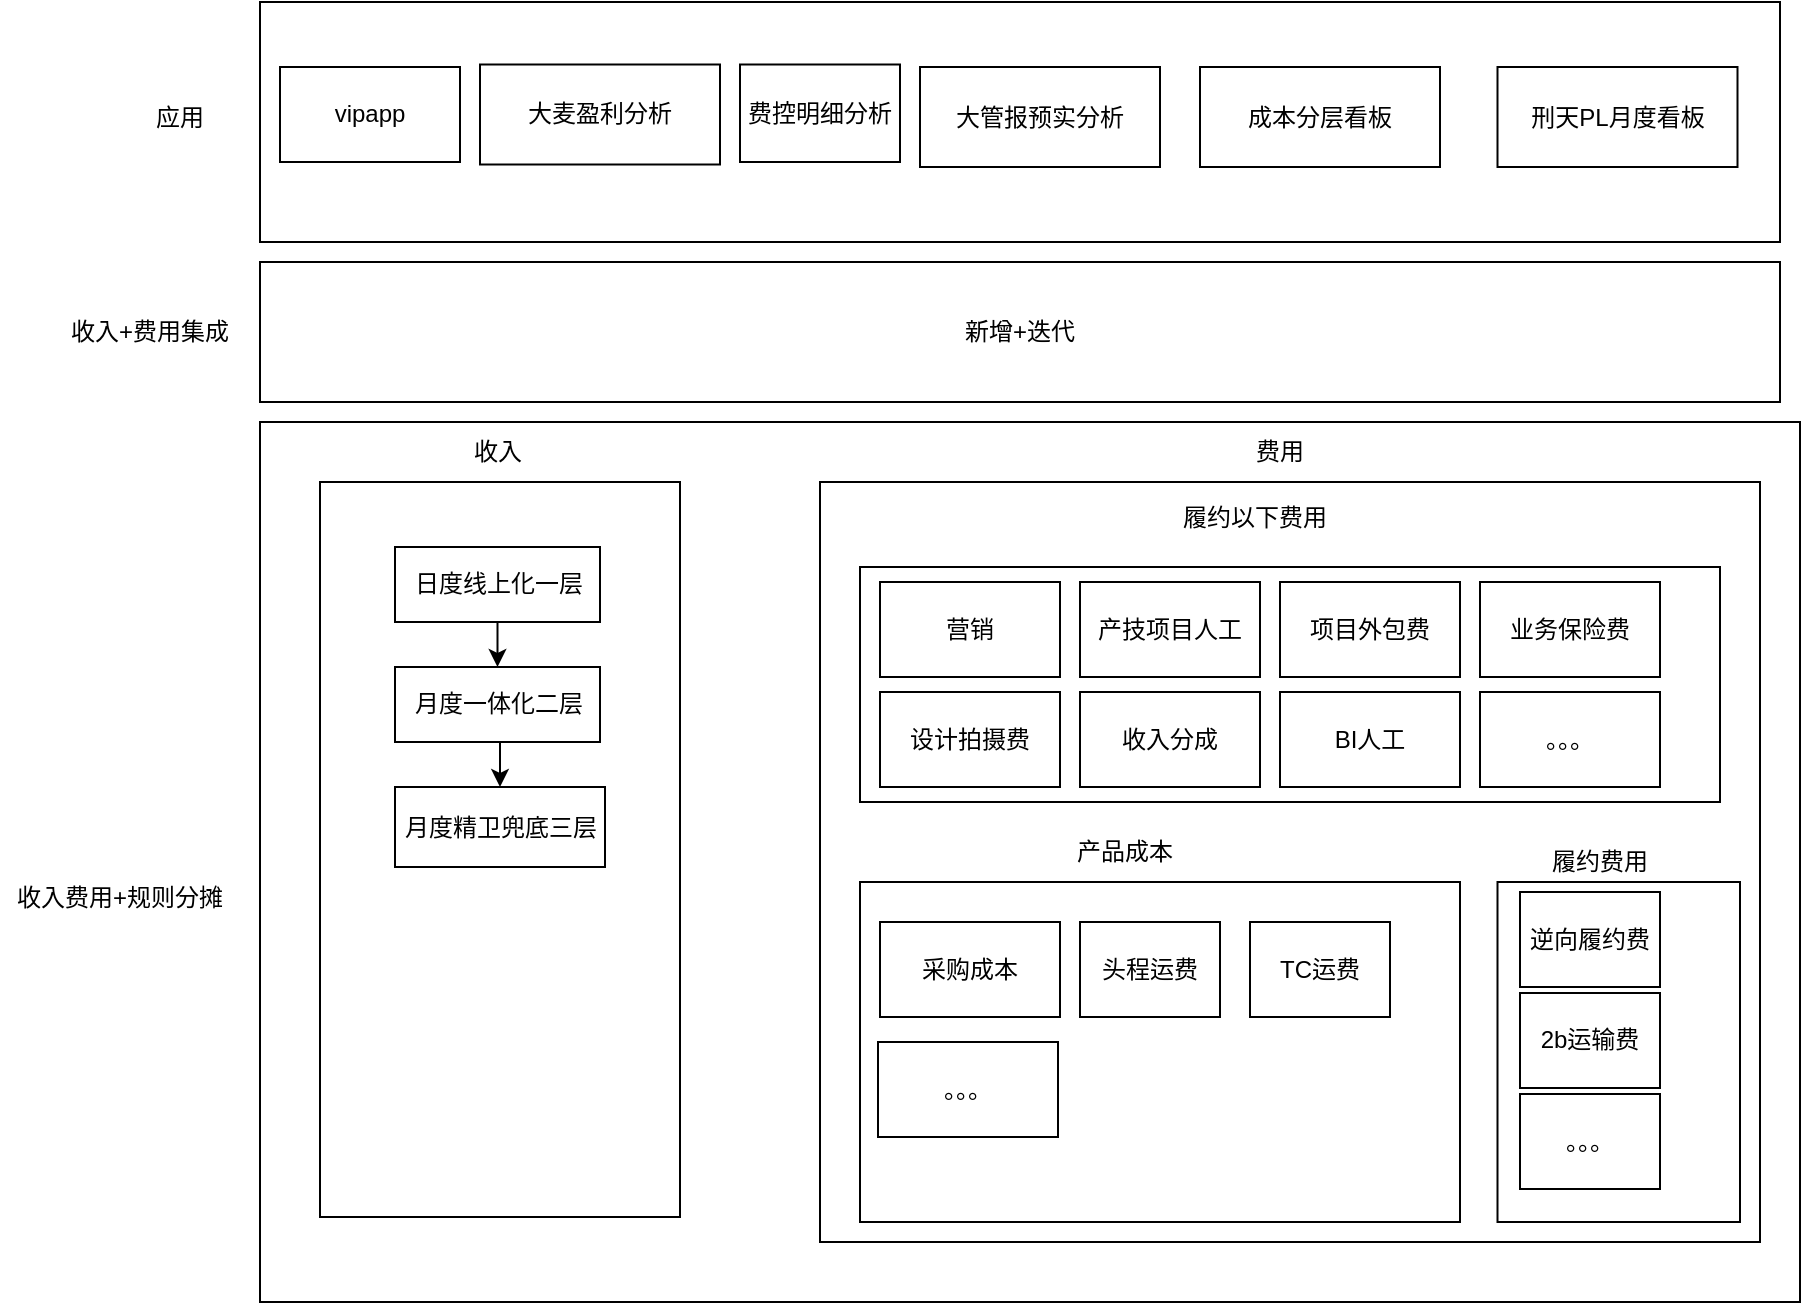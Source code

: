 <mxfile version="25.0.3">
  <diagram name="第 1 页" id="AUvHnZDIItohH6egJobj">
    <mxGraphModel dx="1789" dy="700" grid="1" gridSize="10" guides="1" tooltips="1" connect="1" arrows="1" fold="1" page="1" pageScale="1" pageWidth="827" pageHeight="1169" math="0" shadow="0">
      <root>
        <mxCell id="0" />
        <mxCell id="1" parent="0" />
        <mxCell id="qGcrRXvkYBeC9DR_U5yj-5" value="" style="rounded=0;whiteSpace=wrap;html=1;" vertex="1" parent="1">
          <mxGeometry x="60" y="150" width="760" height="120" as="geometry" />
        </mxCell>
        <mxCell id="qGcrRXvkYBeC9DR_U5yj-1" value="vipapp" style="rounded=0;whiteSpace=wrap;html=1;" vertex="1" parent="1">
          <mxGeometry x="70" y="182.5" width="90" height="47.5" as="geometry" />
        </mxCell>
        <mxCell id="qGcrRXvkYBeC9DR_U5yj-2" value="大麦盈利分析" style="rounded=0;whiteSpace=wrap;html=1;" vertex="1" parent="1">
          <mxGeometry x="170" y="181.25" width="120" height="50" as="geometry" />
        </mxCell>
        <mxCell id="qGcrRXvkYBeC9DR_U5yj-3" value="大管报预实分析" style="rounded=0;whiteSpace=wrap;html=1;" vertex="1" parent="1">
          <mxGeometry x="390" y="182.5" width="120" height="50" as="geometry" />
        </mxCell>
        <mxCell id="qGcrRXvkYBeC9DR_U5yj-4" value="成本分层看板" style="rounded=0;whiteSpace=wrap;html=1;" vertex="1" parent="1">
          <mxGeometry x="530" y="182.5" width="120" height="50" as="geometry" />
        </mxCell>
        <mxCell id="qGcrRXvkYBeC9DR_U5yj-6" value="应用" style="text;html=1;align=center;verticalAlign=middle;whiteSpace=wrap;rounded=0;" vertex="1" parent="1">
          <mxGeometry x="-10" y="192.5" width="60" height="30" as="geometry" />
        </mxCell>
        <mxCell id="qGcrRXvkYBeC9DR_U5yj-7" value="刑天PL月度看板" style="rounded=0;whiteSpace=wrap;html=1;" vertex="1" parent="1">
          <mxGeometry x="678.75" y="182.5" width="120" height="50" as="geometry" />
        </mxCell>
        <mxCell id="qGcrRXvkYBeC9DR_U5yj-8" value="新增+迭代" style="rounded=0;whiteSpace=wrap;html=1;" vertex="1" parent="1">
          <mxGeometry x="60" y="280" width="760" height="70" as="geometry" />
        </mxCell>
        <mxCell id="qGcrRXvkYBeC9DR_U5yj-11" value="收入+费用集成" style="text;html=1;align=center;verticalAlign=middle;whiteSpace=wrap;rounded=0;" vertex="1" parent="1">
          <mxGeometry x="-40" y="300" width="90" height="30" as="geometry" />
        </mxCell>
        <mxCell id="qGcrRXvkYBeC9DR_U5yj-12" value="" style="rounded=0;whiteSpace=wrap;html=1;" vertex="1" parent="1">
          <mxGeometry x="60" y="360" width="770" height="440" as="geometry" />
        </mxCell>
        <mxCell id="qGcrRXvkYBeC9DR_U5yj-13" value="" style="rounded=0;whiteSpace=wrap;html=1;" vertex="1" parent="1">
          <mxGeometry x="90" y="390" width="180" height="367.5" as="geometry" />
        </mxCell>
        <mxCell id="qGcrRXvkYBeC9DR_U5yj-10" value="收入" style="text;html=1;align=center;verticalAlign=middle;whiteSpace=wrap;rounded=0;" vertex="1" parent="1">
          <mxGeometry x="148.75" y="360" width="60" height="30" as="geometry" />
        </mxCell>
        <mxCell id="qGcrRXvkYBeC9DR_U5yj-14" value="收入费用+规则分摊" style="text;html=1;align=center;verticalAlign=middle;whiteSpace=wrap;rounded=0;" vertex="1" parent="1">
          <mxGeometry x="-70" y="582.5" width="120" height="30" as="geometry" />
        </mxCell>
        <mxCell id="qGcrRXvkYBeC9DR_U5yj-15" value="费控明细分析" style="rounded=0;whiteSpace=wrap;html=1;" vertex="1" parent="1">
          <mxGeometry x="300" y="181.25" width="80" height="48.75" as="geometry" />
        </mxCell>
        <mxCell id="qGcrRXvkYBeC9DR_U5yj-20" style="edgeStyle=orthogonalEdgeStyle;rounded=0;orthogonalLoop=1;jettySize=auto;html=1;exitX=0.5;exitY=1;exitDx=0;exitDy=0;entryX=0.5;entryY=0;entryDx=0;entryDy=0;" edge="1" parent="1" source="qGcrRXvkYBeC9DR_U5yj-16" target="qGcrRXvkYBeC9DR_U5yj-17">
          <mxGeometry relative="1" as="geometry" />
        </mxCell>
        <mxCell id="qGcrRXvkYBeC9DR_U5yj-16" value="日度线上化一层" style="rounded=0;whiteSpace=wrap;html=1;" vertex="1" parent="1">
          <mxGeometry x="127.5" y="422.5" width="102.5" height="37.5" as="geometry" />
        </mxCell>
        <mxCell id="qGcrRXvkYBeC9DR_U5yj-21" style="edgeStyle=orthogonalEdgeStyle;rounded=0;orthogonalLoop=1;jettySize=auto;html=1;exitX=0.5;exitY=1;exitDx=0;exitDy=0;entryX=0.5;entryY=0;entryDx=0;entryDy=0;" edge="1" parent="1" source="qGcrRXvkYBeC9DR_U5yj-17" target="qGcrRXvkYBeC9DR_U5yj-18">
          <mxGeometry relative="1" as="geometry" />
        </mxCell>
        <mxCell id="qGcrRXvkYBeC9DR_U5yj-17" value="月度一体化二层" style="rounded=0;whiteSpace=wrap;html=1;" vertex="1" parent="1">
          <mxGeometry x="127.5" y="482.5" width="102.5" height="37.5" as="geometry" />
        </mxCell>
        <mxCell id="qGcrRXvkYBeC9DR_U5yj-18" value="月度精卫兜底三层" style="rounded=0;whiteSpace=wrap;html=1;" vertex="1" parent="1">
          <mxGeometry x="127.5" y="542.5" width="105" height="40" as="geometry" />
        </mxCell>
        <mxCell id="qGcrRXvkYBeC9DR_U5yj-19" value="" style="rounded=0;whiteSpace=wrap;html=1;" vertex="1" parent="1">
          <mxGeometry x="340" y="390" width="470" height="380" as="geometry" />
        </mxCell>
        <mxCell id="qGcrRXvkYBeC9DR_U5yj-22" value="费用" style="text;html=1;align=center;verticalAlign=middle;whiteSpace=wrap;rounded=0;" vertex="1" parent="1">
          <mxGeometry x="540" y="360" width="60" height="30" as="geometry" />
        </mxCell>
        <mxCell id="qGcrRXvkYBeC9DR_U5yj-23" value="" style="rounded=0;whiteSpace=wrap;html=1;" vertex="1" parent="1">
          <mxGeometry x="678.75" y="590" width="121.25" height="170" as="geometry" />
        </mxCell>
        <mxCell id="qGcrRXvkYBeC9DR_U5yj-24" value="履约费用" style="text;html=1;align=center;verticalAlign=middle;whiteSpace=wrap;rounded=0;" vertex="1" parent="1">
          <mxGeometry x="700" y="565" width="60" height="30" as="geometry" />
        </mxCell>
        <mxCell id="qGcrRXvkYBeC9DR_U5yj-25" value="" style="rounded=0;whiteSpace=wrap;html=1;" vertex="1" parent="1">
          <mxGeometry x="360" y="432.5" width="430" height="117.5" as="geometry" />
        </mxCell>
        <mxCell id="qGcrRXvkYBeC9DR_U5yj-26" value="履约以下费用" style="text;html=1;align=center;verticalAlign=middle;whiteSpace=wrap;rounded=0;" vertex="1" parent="1">
          <mxGeometry x="520" y="392.5" width="74.75" height="30" as="geometry" />
        </mxCell>
        <mxCell id="qGcrRXvkYBeC9DR_U5yj-29" value="营销" style="rounded=0;whiteSpace=wrap;html=1;" vertex="1" parent="1">
          <mxGeometry x="370" y="440" width="90" height="47.5" as="geometry" />
        </mxCell>
        <mxCell id="qGcrRXvkYBeC9DR_U5yj-30" value="收入分成" style="rounded=0;whiteSpace=wrap;html=1;" vertex="1" parent="1">
          <mxGeometry x="470" y="495" width="90" height="47.5" as="geometry" />
        </mxCell>
        <mxCell id="qGcrRXvkYBeC9DR_U5yj-31" value="设计拍摄费" style="rounded=0;whiteSpace=wrap;html=1;" vertex="1" parent="1">
          <mxGeometry x="370" y="495" width="90" height="47.5" as="geometry" />
        </mxCell>
        <mxCell id="qGcrRXvkYBeC9DR_U5yj-32" value="产技项目人工" style="rounded=0;whiteSpace=wrap;html=1;" vertex="1" parent="1">
          <mxGeometry x="470" y="440" width="90" height="47.5" as="geometry" />
        </mxCell>
        <mxCell id="qGcrRXvkYBeC9DR_U5yj-33" value="" style="rounded=0;whiteSpace=wrap;html=1;" vertex="1" parent="1">
          <mxGeometry x="360" y="590" width="300" height="170" as="geometry" />
        </mxCell>
        <mxCell id="qGcrRXvkYBeC9DR_U5yj-34" value="产品成本" style="text;html=1;align=center;verticalAlign=middle;whiteSpace=wrap;rounded=0;" vertex="1" parent="1">
          <mxGeometry x="455.25" y="560" width="74.75" height="30" as="geometry" />
        </mxCell>
        <mxCell id="qGcrRXvkYBeC9DR_U5yj-35" value="采购成本" style="rounded=0;whiteSpace=wrap;html=1;" vertex="1" parent="1">
          <mxGeometry x="370" y="610" width="90" height="47.5" as="geometry" />
        </mxCell>
        <mxCell id="qGcrRXvkYBeC9DR_U5yj-36" value="头程运费" style="rounded=0;whiteSpace=wrap;html=1;" vertex="1" parent="1">
          <mxGeometry x="470" y="610" width="70" height="47.5" as="geometry" />
        </mxCell>
        <mxCell id="qGcrRXvkYBeC9DR_U5yj-37" value="TC运费" style="rounded=0;whiteSpace=wrap;html=1;" vertex="1" parent="1">
          <mxGeometry x="555" y="610" width="70" height="47.5" as="geometry" />
        </mxCell>
        <mxCell id="qGcrRXvkYBeC9DR_U5yj-38" value="项目外包费" style="rounded=0;whiteSpace=wrap;html=1;" vertex="1" parent="1">
          <mxGeometry x="570" y="440" width="90" height="47.5" as="geometry" />
        </mxCell>
        <mxCell id="qGcrRXvkYBeC9DR_U5yj-39" value="逆向履约费" style="rounded=0;whiteSpace=wrap;html=1;" vertex="1" parent="1">
          <mxGeometry x="690" y="595" width="70" height="47.5" as="geometry" />
        </mxCell>
        <mxCell id="qGcrRXvkYBeC9DR_U5yj-40" value="BI人工" style="rounded=0;whiteSpace=wrap;html=1;" vertex="1" parent="1">
          <mxGeometry x="570" y="495" width="90" height="47.5" as="geometry" />
        </mxCell>
        <mxCell id="qGcrRXvkYBeC9DR_U5yj-42" value="2b运输费" style="rounded=0;whiteSpace=wrap;html=1;" vertex="1" parent="1">
          <mxGeometry x="690" y="645.5" width="70" height="47.5" as="geometry" />
        </mxCell>
        <mxCell id="qGcrRXvkYBeC9DR_U5yj-43" value="。。。" style="rounded=0;whiteSpace=wrap;html=1;" vertex="1" parent="1">
          <mxGeometry x="369" y="670" width="90" height="47.5" as="geometry" />
        </mxCell>
        <mxCell id="qGcrRXvkYBeC9DR_U5yj-44" value="业务保险费" style="rounded=0;whiteSpace=wrap;html=1;" vertex="1" parent="1">
          <mxGeometry x="670" y="440" width="90" height="47.5" as="geometry" />
        </mxCell>
        <mxCell id="qGcrRXvkYBeC9DR_U5yj-45" value="。。。" style="rounded=0;whiteSpace=wrap;html=1;" vertex="1" parent="1">
          <mxGeometry x="670" y="495" width="90" height="47.5" as="geometry" />
        </mxCell>
        <mxCell id="qGcrRXvkYBeC9DR_U5yj-46" value="。。。" style="rounded=0;whiteSpace=wrap;html=1;" vertex="1" parent="1">
          <mxGeometry x="690" y="696" width="70" height="47.5" as="geometry" />
        </mxCell>
      </root>
    </mxGraphModel>
  </diagram>
</mxfile>
